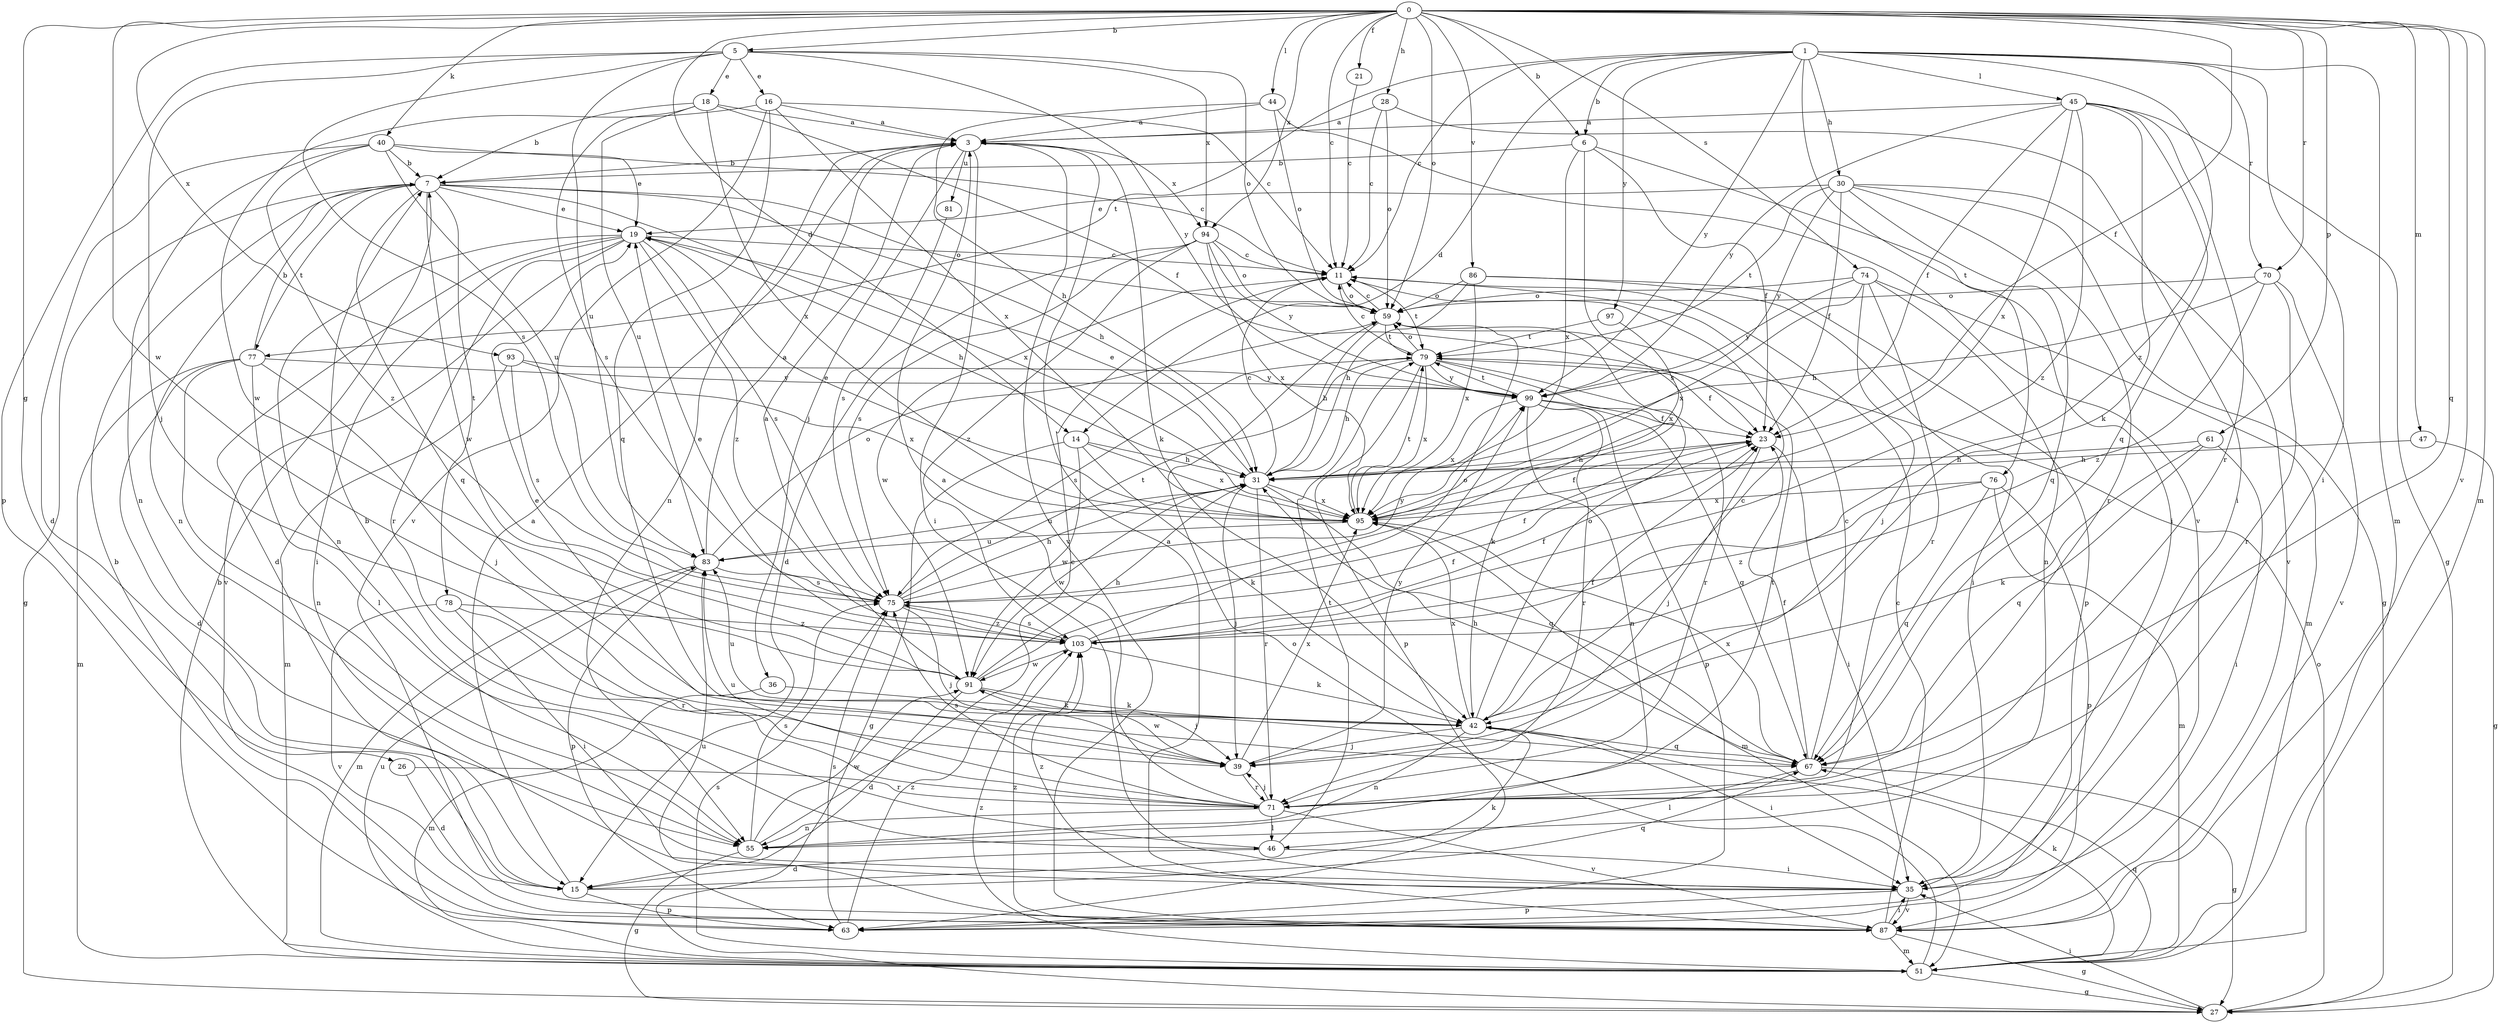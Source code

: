 strict digraph  {
0;
1;
3;
5;
6;
7;
11;
14;
15;
16;
18;
19;
21;
23;
26;
27;
28;
30;
31;
35;
36;
39;
40;
42;
44;
45;
46;
47;
51;
55;
59;
61;
63;
67;
70;
71;
74;
75;
76;
77;
78;
79;
81;
83;
86;
87;
91;
93;
94;
95;
97;
99;
103;
0 -> 5  [label=b];
0 -> 6  [label=b];
0 -> 11  [label=c];
0 -> 14  [label=d];
0 -> 21  [label=f];
0 -> 23  [label=f];
0 -> 26  [label=g];
0 -> 28  [label=h];
0 -> 40  [label=k];
0 -> 44  [label=l];
0 -> 47  [label=m];
0 -> 51  [label=m];
0 -> 59  [label=o];
0 -> 61  [label=p];
0 -> 67  [label=q];
0 -> 70  [label=r];
0 -> 74  [label=s];
0 -> 86  [label=v];
0 -> 87  [label=v];
0 -> 91  [label=w];
0 -> 93  [label=x];
0 -> 94  [label=x];
1 -> 6  [label=b];
1 -> 11  [label=c];
1 -> 14  [label=d];
1 -> 30  [label=h];
1 -> 35  [label=i];
1 -> 45  [label=l];
1 -> 51  [label=m];
1 -> 70  [label=r];
1 -> 76  [label=t];
1 -> 77  [label=t];
1 -> 97  [label=y];
1 -> 99  [label=y];
1 -> 103  [label=z];
3 -> 7  [label=b];
3 -> 35  [label=i];
3 -> 36  [label=j];
3 -> 42  [label=k];
3 -> 55  [label=n];
3 -> 81  [label=u];
3 -> 87  [label=v];
3 -> 94  [label=x];
5 -> 16  [label=e];
5 -> 18  [label=e];
5 -> 39  [label=j];
5 -> 59  [label=o];
5 -> 63  [label=p];
5 -> 75  [label=s];
5 -> 83  [label=u];
5 -> 94  [label=x];
5 -> 99  [label=y];
6 -> 7  [label=b];
6 -> 23  [label=f];
6 -> 35  [label=i];
6 -> 75  [label=s];
6 -> 95  [label=x];
7 -> 19  [label=e];
7 -> 27  [label=g];
7 -> 31  [label=h];
7 -> 55  [label=n];
7 -> 59  [label=o];
7 -> 67  [label=q];
7 -> 77  [label=t];
7 -> 78  [label=t];
7 -> 91  [label=w];
7 -> 95  [label=x];
11 -> 59  [label=o];
11 -> 79  [label=t];
11 -> 91  [label=w];
14 -> 27  [label=g];
14 -> 31  [label=h];
14 -> 42  [label=k];
14 -> 91  [label=w];
14 -> 95  [label=x];
15 -> 3  [label=a];
15 -> 42  [label=k];
15 -> 63  [label=p];
15 -> 67  [label=q];
16 -> 3  [label=a];
16 -> 11  [label=c];
16 -> 67  [label=q];
16 -> 87  [label=v];
16 -> 91  [label=w];
16 -> 95  [label=x];
18 -> 3  [label=a];
18 -> 7  [label=b];
18 -> 23  [label=f];
18 -> 75  [label=s];
18 -> 83  [label=u];
18 -> 95  [label=x];
19 -> 11  [label=c];
19 -> 15  [label=d];
19 -> 31  [label=h];
19 -> 35  [label=i];
19 -> 55  [label=n];
19 -> 71  [label=r];
19 -> 75  [label=s];
19 -> 87  [label=v];
19 -> 103  [label=z];
21 -> 11  [label=c];
23 -> 31  [label=h];
23 -> 35  [label=i];
23 -> 39  [label=j];
26 -> 15  [label=d];
26 -> 71  [label=r];
27 -> 35  [label=i];
27 -> 59  [label=o];
28 -> 3  [label=a];
28 -> 11  [label=c];
28 -> 35  [label=i];
28 -> 59  [label=o];
30 -> 19  [label=e];
30 -> 23  [label=f];
30 -> 27  [label=g];
30 -> 67  [label=q];
30 -> 71  [label=r];
30 -> 79  [label=t];
30 -> 87  [label=v];
30 -> 99  [label=y];
31 -> 11  [label=c];
31 -> 19  [label=e];
31 -> 39  [label=j];
31 -> 67  [label=q];
31 -> 71  [label=r];
31 -> 83  [label=u];
31 -> 91  [label=w];
31 -> 95  [label=x];
35 -> 63  [label=p];
35 -> 87  [label=v];
35 -> 103  [label=z];
36 -> 42  [label=k];
36 -> 51  [label=m];
39 -> 19  [label=e];
39 -> 71  [label=r];
39 -> 91  [label=w];
39 -> 95  [label=x];
39 -> 99  [label=y];
40 -> 7  [label=b];
40 -> 11  [label=c];
40 -> 15  [label=d];
40 -> 19  [label=e];
40 -> 55  [label=n];
40 -> 83  [label=u];
40 -> 103  [label=z];
42 -> 11  [label=c];
42 -> 23  [label=f];
42 -> 35  [label=i];
42 -> 39  [label=j];
42 -> 55  [label=n];
42 -> 59  [label=o];
42 -> 67  [label=q];
42 -> 83  [label=u];
42 -> 95  [label=x];
44 -> 3  [label=a];
44 -> 31  [label=h];
44 -> 59  [label=o];
44 -> 87  [label=v];
45 -> 3  [label=a];
45 -> 23  [label=f];
45 -> 27  [label=g];
45 -> 42  [label=k];
45 -> 67  [label=q];
45 -> 71  [label=r];
45 -> 95  [label=x];
45 -> 99  [label=y];
45 -> 103  [label=z];
46 -> 7  [label=b];
46 -> 15  [label=d];
46 -> 35  [label=i];
46 -> 79  [label=t];
47 -> 27  [label=g];
47 -> 31  [label=h];
51 -> 7  [label=b];
51 -> 27  [label=g];
51 -> 42  [label=k];
51 -> 59  [label=o];
51 -> 67  [label=q];
51 -> 75  [label=s];
51 -> 83  [label=u];
51 -> 103  [label=z];
55 -> 11  [label=c];
55 -> 27  [label=g];
55 -> 75  [label=s];
55 -> 91  [label=w];
59 -> 11  [label=c];
59 -> 31  [label=h];
59 -> 79  [label=t];
61 -> 31  [label=h];
61 -> 35  [label=i];
61 -> 42  [label=k];
61 -> 67  [label=q];
63 -> 7  [label=b];
63 -> 75  [label=s];
63 -> 103  [label=z];
67 -> 11  [label=c];
67 -> 23  [label=f];
67 -> 27  [label=g];
67 -> 31  [label=h];
67 -> 46  [label=l];
67 -> 95  [label=x];
70 -> 31  [label=h];
70 -> 59  [label=o];
70 -> 71  [label=r];
70 -> 87  [label=v];
70 -> 103  [label=z];
71 -> 3  [label=a];
71 -> 39  [label=j];
71 -> 46  [label=l];
71 -> 55  [label=n];
71 -> 75  [label=s];
71 -> 79  [label=t];
71 -> 83  [label=u];
71 -> 87  [label=v];
74 -> 39  [label=j];
74 -> 51  [label=m];
74 -> 55  [label=n];
74 -> 59  [label=o];
74 -> 71  [label=r];
74 -> 95  [label=x];
74 -> 99  [label=y];
75 -> 23  [label=f];
75 -> 31  [label=h];
75 -> 39  [label=j];
75 -> 79  [label=t];
75 -> 99  [label=y];
75 -> 103  [label=z];
76 -> 51  [label=m];
76 -> 63  [label=p];
76 -> 67  [label=q];
76 -> 95  [label=x];
76 -> 103  [label=z];
77 -> 7  [label=b];
77 -> 15  [label=d];
77 -> 39  [label=j];
77 -> 46  [label=l];
77 -> 51  [label=m];
77 -> 55  [label=n];
77 -> 99  [label=y];
78 -> 35  [label=i];
78 -> 71  [label=r];
78 -> 87  [label=v];
78 -> 103  [label=z];
79 -> 11  [label=c];
79 -> 23  [label=f];
79 -> 31  [label=h];
79 -> 42  [label=k];
79 -> 59  [label=o];
79 -> 63  [label=p];
79 -> 71  [label=r];
79 -> 75  [label=s];
79 -> 95  [label=x];
79 -> 99  [label=y];
81 -> 75  [label=s];
83 -> 3  [label=a];
83 -> 51  [label=m];
83 -> 59  [label=o];
83 -> 63  [label=p];
83 -> 75  [label=s];
86 -> 31  [label=h];
86 -> 35  [label=i];
86 -> 59  [label=o];
86 -> 63  [label=p];
86 -> 95  [label=x];
87 -> 3  [label=a];
87 -> 11  [label=c];
87 -> 27  [label=g];
87 -> 35  [label=i];
87 -> 51  [label=m];
87 -> 83  [label=u];
87 -> 103  [label=z];
91 -> 3  [label=a];
91 -> 15  [label=d];
91 -> 23  [label=f];
91 -> 31  [label=h];
91 -> 39  [label=j];
91 -> 42  [label=k];
93 -> 51  [label=m];
93 -> 75  [label=s];
93 -> 95  [label=x];
93 -> 99  [label=y];
94 -> 11  [label=c];
94 -> 15  [label=d];
94 -> 59  [label=o];
94 -> 75  [label=s];
94 -> 95  [label=x];
94 -> 99  [label=y];
94 -> 103  [label=z];
95 -> 19  [label=e];
95 -> 23  [label=f];
95 -> 51  [label=m];
95 -> 79  [label=t];
95 -> 83  [label=u];
97 -> 79  [label=t];
97 -> 95  [label=x];
99 -> 23  [label=f];
99 -> 55  [label=n];
99 -> 63  [label=p];
99 -> 67  [label=q];
99 -> 71  [label=r];
99 -> 79  [label=t];
99 -> 95  [label=x];
103 -> 19  [label=e];
103 -> 23  [label=f];
103 -> 42  [label=k];
103 -> 59  [label=o];
103 -> 75  [label=s];
103 -> 91  [label=w];
}
